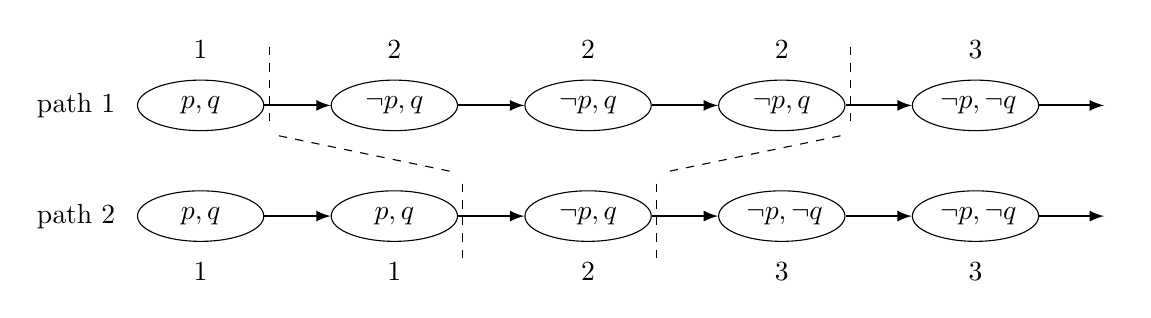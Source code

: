 %!TEX root = ../MCSS.tex
\begin{tikzpicture}[
%every node/.style={node distance=40},
arrow/.style={draw,->,thick,>=latex},
vert/.style={node distance=50},
hor/.style={node distance=20},
state/.style={node distance=70,draw,ellipse,text width=.9cm,text centered },
lab/.style={node distance = 45},
das1/.style={node distance=35},
das2/.style={node distance=35},
]
\node[state] (11) {$p,q$};
\node[state,right of = 11] (12) {$\neg p,q$};
\node[state,right of = 12] (13) {$\neg p,q$};
\node[state,right of = 13] (14) {$\neg p,q$};
\node[state,right of = 14] (15) {$\neg p,\neg q$};
\node[vert,right of = 15] (16) {};

\node[hor,above of = 11] {$1$};
\node[hor,above of = 12] {$2$};
\node[hor,above of = 13] {$2$};
\node[hor,above of = 14] {$2$};
\node[hor,above of = 15] {$3$};

\node[state,below of = 11,node distance=40] (21) {$p,q$};
\node[state,right of = 21] (22) {$p,q$};
\node[state,right of = 22] (23) {$\neg p,q$};
\node[state,right of = 23] (24) {$\neg p,\neg q$};
\node[state,right of = 24] (25) {$\neg p,\neg q$};
\node[vert,right of = 25] (26) {};

\node[hor,below of = 21] {$1$};
\node[hor,below of = 22] {$1$};
\node[hor,below of = 23] {$2$};
\node[hor,below of = 24] {$3$};
\node[hor,below of = 25] {$3$};

\node[lab,left of = 11] {path 1};
\node[lab,left of = 21] {path 2};

\path
(11) edge[arrow] (12)
(12) edge[arrow] (13)
(13) edge[arrow] (14)
(14) edge[arrow] (15)
(15) edge[arrow] (16)
%
(21) edge[arrow] (22)
(22) edge[arrow] (23)
(23) edge[arrow] (24)
(24) edge[arrow] (25)
(25) edge[arrow] (26)
;

\node[das1,above right of = 11] (l1) {};
\node[das2,below of = l1] 		(l2) {};
\node[das1,below right of = 12] (l3) {};
\node[das2,below of = l3] 		(l4) {};

\node[das1,above right of = 14] (r1) {};
\node[das2,below of = r1] 		(r2) {};
\node[das1,below right of = 13] (r3) {};
\node[das2,below of = r3] 		(r4) {};

\path[dashed]
(l1) edge (l2)
(l2) edge (l3)
(l3) edge (l4)
(r1) edge (r2)
(r2) edge (r3)
(r3) edge (r4)
;
\end{tikzpicture}